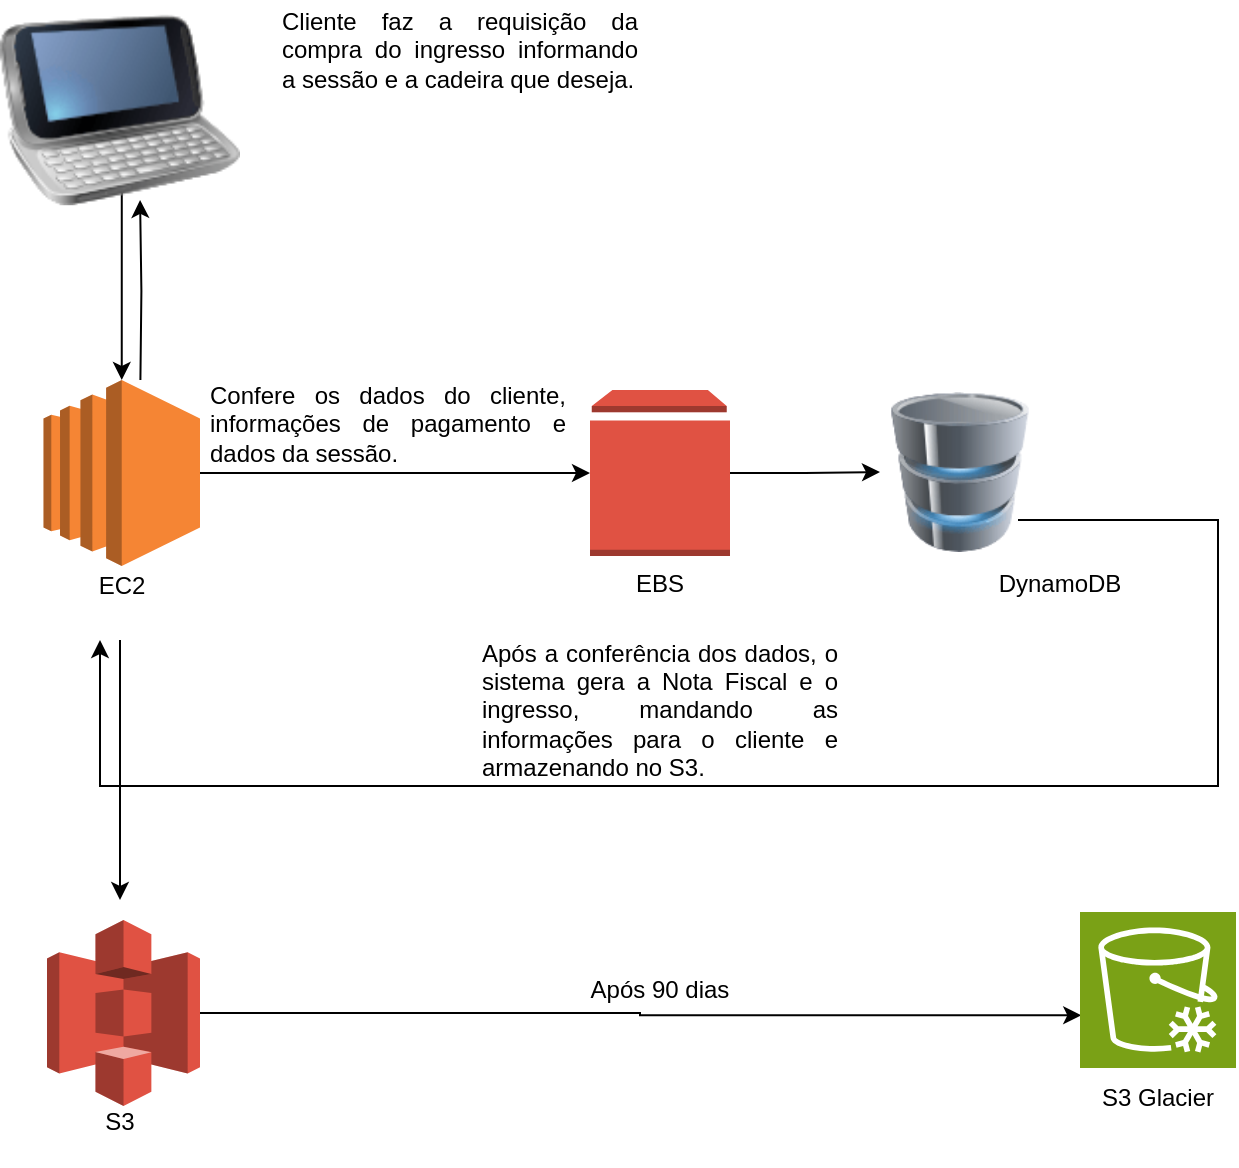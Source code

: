 <mxfile version="28.1.2">
  <diagram name="Página-1" id="-rc1nI7whZKsJZLpJ8G_">
    <mxGraphModel dx="957" dy="618" grid="1" gridSize="10" guides="1" tooltips="1" connect="1" arrows="1" fold="1" page="1" pageScale="1" pageWidth="827" pageHeight="1169" math="0" shadow="0">
      <root>
        <mxCell id="0" />
        <mxCell id="1" parent="0" />
        <mxCell id="i0792ImaZF-EhAaZN4xw-4" style="edgeStyle=orthogonalEdgeStyle;rounded=0;orthogonalLoop=1;jettySize=auto;html=1;entryX=0.5;entryY=0;entryDx=0;entryDy=0;entryPerimeter=0;" edge="1" parent="1" target="i0792ImaZF-EhAaZN4xw-6">
          <mxGeometry relative="1" as="geometry">
            <mxPoint x="80" y="240" as="targetPoint" />
            <mxPoint x="90.88" y="100" as="sourcePoint" />
            <Array as="points">
              <mxPoint x="81" y="100" />
            </Array>
          </mxGeometry>
        </mxCell>
        <mxCell id="i0792ImaZF-EhAaZN4xw-1" value="" style="image;html=1;image=img/lib/clip_art/telecommunication/HTC_smartphone_128x128.png" vertex="1" parent="1">
          <mxGeometry x="20" y="70" width="120" height="110" as="geometry" />
        </mxCell>
        <mxCell id="i0792ImaZF-EhAaZN4xw-2" value="&lt;div style=&quot;text-align: justify;&quot;&gt;&lt;span style=&quot;background-color: transparent; color: light-dark(rgb(0, 0, 0), rgb(255, 255, 255));&quot;&gt;Cliente faz a requisição da compra do ingresso informando a sessão e a cadeira que deseja.&lt;/span&gt;&lt;/div&gt;" style="text;html=1;align=center;verticalAlign=middle;whiteSpace=wrap;rounded=0;" vertex="1" parent="1">
          <mxGeometry x="160" y="80" width="180" height="30" as="geometry" />
        </mxCell>
        <mxCell id="i0792ImaZF-EhAaZN4xw-8" style="edgeStyle=elbowEdgeStyle;rounded=0;orthogonalLoop=1;jettySize=auto;html=1;entryX=0;entryY=0.5;entryDx=0;entryDy=0;entryPerimeter=0;shape=wire;dashed=1;" edge="1" parent="1" source="i0792ImaZF-EhAaZN4xw-6" target="i0792ImaZF-EhAaZN4xw-9">
          <mxGeometry relative="1" as="geometry">
            <mxPoint x="170" y="306.5" as="targetPoint" />
          </mxGeometry>
        </mxCell>
        <mxCell id="i0792ImaZF-EhAaZN4xw-6" value="" style="outlineConnect=0;dashed=0;verticalLabelPosition=bottom;verticalAlign=top;align=center;html=1;shape=mxgraph.aws3.ec2;fillColor=#F58534;gradientColor=none;" vertex="1" parent="1">
          <mxGeometry x="41.75" y="260" width="78.25" height="93" as="geometry" />
        </mxCell>
        <mxCell id="i0792ImaZF-EhAaZN4xw-20" style="edgeStyle=orthogonalEdgeStyle;rounded=0;orthogonalLoop=1;jettySize=auto;html=1;" edge="1" parent="1">
          <mxGeometry relative="1" as="geometry">
            <mxPoint x="80" y="520" as="targetPoint" />
            <mxPoint x="80" y="390" as="sourcePoint" />
          </mxGeometry>
        </mxCell>
        <mxCell id="i0792ImaZF-EhAaZN4xw-7" value="EC2" style="text;html=1;align=center;verticalAlign=middle;whiteSpace=wrap;rounded=0;" vertex="1" parent="1">
          <mxGeometry x="50.88" y="348" width="60" height="30" as="geometry" />
        </mxCell>
        <mxCell id="i0792ImaZF-EhAaZN4xw-11" value="" style="edgeStyle=orthogonalEdgeStyle;rounded=0;orthogonalLoop=1;jettySize=auto;html=1;" edge="1" parent="1" source="i0792ImaZF-EhAaZN4xw-9" target="i0792ImaZF-EhAaZN4xw-12">
          <mxGeometry relative="1" as="geometry">
            <mxPoint x="320" y="306.5" as="targetPoint" />
          </mxGeometry>
        </mxCell>
        <mxCell id="i0792ImaZF-EhAaZN4xw-9" value="" style="outlineConnect=0;dashed=0;verticalLabelPosition=bottom;verticalAlign=top;align=center;html=1;shape=mxgraph.aws3.volume;fillColor=#E05243;gradientColor=none;" vertex="1" parent="1">
          <mxGeometry x="315" y="265" width="70" height="83" as="geometry" />
        </mxCell>
        <mxCell id="i0792ImaZF-EhAaZN4xw-10" value="EBS" style="text;html=1;align=center;verticalAlign=middle;whiteSpace=wrap;rounded=0;" vertex="1" parent="1">
          <mxGeometry x="320" y="346.5" width="60" height="30" as="geometry" />
        </mxCell>
        <mxCell id="i0792ImaZF-EhAaZN4xw-15" style="edgeStyle=orthogonalEdgeStyle;rounded=0;orthogonalLoop=1;jettySize=auto;html=1;" edge="1" parent="1">
          <mxGeometry relative="1" as="geometry">
            <mxPoint x="70" y="390" as="targetPoint" />
            <mxPoint x="529" y="330" as="sourcePoint" />
            <Array as="points">
              <mxPoint x="629" y="330" />
              <mxPoint x="629" y="463" />
              <mxPoint x="70" y="463" />
            </Array>
          </mxGeometry>
        </mxCell>
        <mxCell id="i0792ImaZF-EhAaZN4xw-12" value="" style="image;html=1;image=img/lib/clip_art/computers/Database_128x128.png" vertex="1" parent="1">
          <mxGeometry x="460" y="266" width="80" height="80" as="geometry" />
        </mxCell>
        <mxCell id="i0792ImaZF-EhAaZN4xw-13" value="&lt;div style=&quot;text-align: justify;&quot;&gt;&lt;span style=&quot;background-color: transparent; color: light-dark(rgb(0, 0, 0), rgb(255, 255, 255));&quot;&gt;Confere os dados do cliente, informações de pagamento e dados da sessão.&lt;/span&gt;&lt;/div&gt;" style="text;html=1;align=center;verticalAlign=middle;whiteSpace=wrap;rounded=0;" vertex="1" parent="1">
          <mxGeometry x="124" y="266.5" width="180" height="30" as="geometry" />
        </mxCell>
        <mxCell id="i0792ImaZF-EhAaZN4xw-14" value="&lt;p data-end=&quot;719&quot; data-start=&quot;698&quot;&gt;&lt;span data-end=&quot;717&quot; data-start=&quot;698&quot;&gt;DynamoDB&lt;/span&gt;&lt;/p&gt;" style="text;html=1;align=center;verticalAlign=middle;whiteSpace=wrap;rounded=0;" vertex="1" parent="1">
          <mxGeometry x="520" y="346.5" width="60" height="30" as="geometry" />
        </mxCell>
        <mxCell id="i0792ImaZF-EhAaZN4xw-18" value="&lt;div style=&quot;text-align: justify;&quot;&gt;&lt;span style=&quot;background-color: transparent; color: light-dark(rgb(0, 0, 0), rgb(255, 255, 255));&quot;&gt;Após a conferência dos dados, o sistema gera a Nota Fiscal e o ingresso, mandando as informações para o cliente e armazenando no S3.&lt;/span&gt;&lt;/div&gt;" style="text;html=1;align=center;verticalAlign=middle;whiteSpace=wrap;rounded=0;" vertex="1" parent="1">
          <mxGeometry x="260" y="410" width="180" height="30" as="geometry" />
        </mxCell>
        <mxCell id="i0792ImaZF-EhAaZN4xw-23" style="edgeStyle=orthogonalEdgeStyle;rounded=0;orthogonalLoop=1;jettySize=auto;html=1;entryX=0.008;entryY=0.662;entryDx=0;entryDy=0;entryPerimeter=0;" edge="1" parent="1" source="i0792ImaZF-EhAaZN4xw-19" target="i0792ImaZF-EhAaZN4xw-22">
          <mxGeometry relative="1" as="geometry">
            <mxPoint x="550" y="577" as="targetPoint" />
          </mxGeometry>
        </mxCell>
        <mxCell id="i0792ImaZF-EhAaZN4xw-19" value="" style="outlineConnect=0;dashed=0;verticalLabelPosition=bottom;verticalAlign=top;align=center;html=1;shape=mxgraph.aws3.s3;fillColor=#E05243;gradientColor=none;" vertex="1" parent="1">
          <mxGeometry x="43.5" y="530" width="76.5" height="93" as="geometry" />
        </mxCell>
        <mxCell id="i0792ImaZF-EhAaZN4xw-21" value="S3&lt;div&gt;&lt;br&gt;&lt;/div&gt;" style="text;html=1;align=center;verticalAlign=middle;whiteSpace=wrap;rounded=0;" vertex="1" parent="1">
          <mxGeometry x="50" y="623" width="60" height="30" as="geometry" />
        </mxCell>
        <mxCell id="i0792ImaZF-EhAaZN4xw-22" value="" style="sketch=0;points=[[0,0,0],[0.25,0,0],[0.5,0,0],[0.75,0,0],[1,0,0],[0,1,0],[0.25,1,0],[0.5,1,0],[0.75,1,0],[1,1,0],[0,0.25,0],[0,0.5,0],[0,0.75,0],[1,0.25,0],[1,0.5,0],[1,0.75,0]];outlineConnect=0;fontColor=#232F3E;fillColor=#7AA116;strokeColor=#ffffff;dashed=0;verticalLabelPosition=bottom;verticalAlign=top;align=center;html=1;fontSize=12;fontStyle=0;aspect=fixed;shape=mxgraph.aws4.resourceIcon;resIcon=mxgraph.aws4.glacier;" vertex="1" parent="1">
          <mxGeometry x="560" y="526" width="78" height="78" as="geometry" />
        </mxCell>
        <mxCell id="i0792ImaZF-EhAaZN4xw-24" value="&lt;div style=&quot;text-align: justify;&quot;&gt;&lt;span style=&quot;background-color: transparent; color: light-dark(rgb(0, 0, 0), rgb(255, 255, 255));&quot;&gt;Após 90 dias&lt;/span&gt;&lt;/div&gt;" style="text;html=1;align=center;verticalAlign=middle;whiteSpace=wrap;rounded=0;" vertex="1" parent="1">
          <mxGeometry x="260" y="550" width="180" height="30" as="geometry" />
        </mxCell>
        <mxCell id="i0792ImaZF-EhAaZN4xw-25" style="edgeStyle=orthogonalEdgeStyle;rounded=0;orthogonalLoop=1;jettySize=auto;html=1;entryX=0.507;entryY=0.909;entryDx=0;entryDy=0;entryPerimeter=0;" edge="1" parent="1">
          <mxGeometry relative="1" as="geometry">
            <mxPoint x="90.2" y="260" as="sourcePoint" />
            <mxPoint x="90.04" y="169.99" as="targetPoint" />
          </mxGeometry>
        </mxCell>
        <mxCell id="i0792ImaZF-EhAaZN4xw-27" value="S3 Glacier" style="text;html=1;align=center;verticalAlign=middle;whiteSpace=wrap;rounded=0;" vertex="1" parent="1">
          <mxGeometry x="569" y="604" width="60" height="30" as="geometry" />
        </mxCell>
      </root>
    </mxGraphModel>
  </diagram>
</mxfile>
